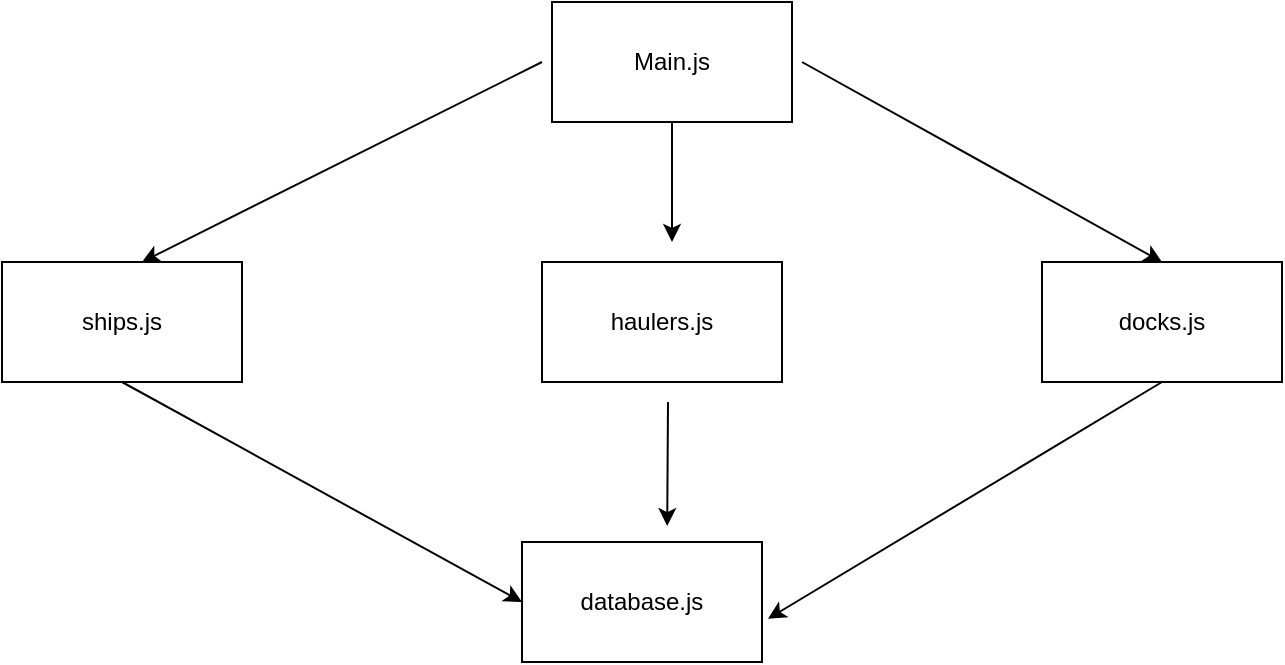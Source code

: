 <mxfile>
    <diagram id="UduIjeFaL0awHAwbJF2T" name="Page-1">
        <mxGraphModel dx="776" dy="568" grid="1" gridSize="10" guides="1" tooltips="1" connect="1" arrows="1" fold="1" page="1" pageScale="1" pageWidth="850" pageHeight="1100" math="0" shadow="0">
            <root>
                <mxCell id="0"/>
                <mxCell id="1" parent="0"/>
                <mxCell id="2" value="Main.js" style="whiteSpace=wrap;html=1;" vertex="1" parent="1">
                    <mxGeometry x="305" y="110" width="120" height="60" as="geometry"/>
                </mxCell>
                <mxCell id="3" value="ships.js" style="whiteSpace=wrap;html=1;" vertex="1" parent="1">
                    <mxGeometry x="30" y="240" width="120" height="60" as="geometry"/>
                </mxCell>
                <mxCell id="4" value="haulers.js" style="whiteSpace=wrap;html=1;" vertex="1" parent="1">
                    <mxGeometry x="300" y="240" width="120" height="60" as="geometry"/>
                </mxCell>
                <mxCell id="5" value="docks.js" style="whiteSpace=wrap;html=1;" vertex="1" parent="1">
                    <mxGeometry x="550" y="240" width="120" height="60" as="geometry"/>
                </mxCell>
                <mxCell id="6" value="database.js" style="whiteSpace=wrap;html=1;" vertex="1" parent="1">
                    <mxGeometry x="290" y="380" width="120" height="60" as="geometry"/>
                </mxCell>
                <mxCell id="7" value="" style="edgeStyle=none;orthogonalLoop=1;jettySize=auto;html=1;entryX=0.583;entryY=0;entryDx=0;entryDy=0;entryPerimeter=0;" edge="1" parent="1" target="3">
                    <mxGeometry width="100" relative="1" as="geometry">
                        <mxPoint x="300" y="140" as="sourcePoint"/>
                        <mxPoint x="230" y="140" as="targetPoint"/>
                        <Array as="points"/>
                    </mxGeometry>
                </mxCell>
                <mxCell id="8" value="" style="edgeStyle=none;orthogonalLoop=1;jettySize=auto;html=1;" edge="1" parent="1">
                    <mxGeometry width="100" relative="1" as="geometry">
                        <mxPoint x="365" y="170" as="sourcePoint"/>
                        <mxPoint x="365" y="230" as="targetPoint"/>
                        <Array as="points"/>
                    </mxGeometry>
                </mxCell>
                <mxCell id="9" value="" style="edgeStyle=none;orthogonalLoop=1;jettySize=auto;html=1;entryX=0.5;entryY=0;entryDx=0;entryDy=0;" edge="1" parent="1" target="5">
                    <mxGeometry width="100" relative="1" as="geometry">
                        <mxPoint x="430" y="140" as="sourcePoint"/>
                        <mxPoint x="560" y="150" as="targetPoint"/>
                        <Array as="points"/>
                    </mxGeometry>
                </mxCell>
                <mxCell id="10" value="" style="edgeStyle=none;orthogonalLoop=1;jettySize=auto;html=1;entryX=0;entryY=0.5;entryDx=0;entryDy=0;exitX=0.5;exitY=1;exitDx=0;exitDy=0;" edge="1" parent="1" source="3" target="6">
                    <mxGeometry width="100" relative="1" as="geometry">
                        <mxPoint x="150" y="360" as="sourcePoint"/>
                        <mxPoint x="250" y="360" as="targetPoint"/>
                        <Array as="points"/>
                    </mxGeometry>
                </mxCell>
                <mxCell id="11" value="" style="edgeStyle=none;orthogonalLoop=1;jettySize=auto;html=1;entryX=0.605;entryY=-0.133;entryDx=0;entryDy=0;entryPerimeter=0;" edge="1" parent="1" target="6">
                    <mxGeometry width="100" relative="1" as="geometry">
                        <mxPoint x="363" y="310" as="sourcePoint"/>
                        <mxPoint x="400" y="320" as="targetPoint"/>
                        <Array as="points"/>
                    </mxGeometry>
                </mxCell>
                <mxCell id="12" value="" style="edgeStyle=none;orthogonalLoop=1;jettySize=auto;html=1;entryX=1.025;entryY=0.64;entryDx=0;entryDy=0;entryPerimeter=0;exitX=0.5;exitY=1;exitDx=0;exitDy=0;" edge="1" parent="1" source="5" target="6">
                    <mxGeometry width="100" relative="1" as="geometry">
                        <mxPoint x="520" y="370" as="sourcePoint"/>
                        <mxPoint x="620" y="370" as="targetPoint"/>
                        <Array as="points"/>
                    </mxGeometry>
                </mxCell>
            </root>
        </mxGraphModel>
    </diagram>
</mxfile>